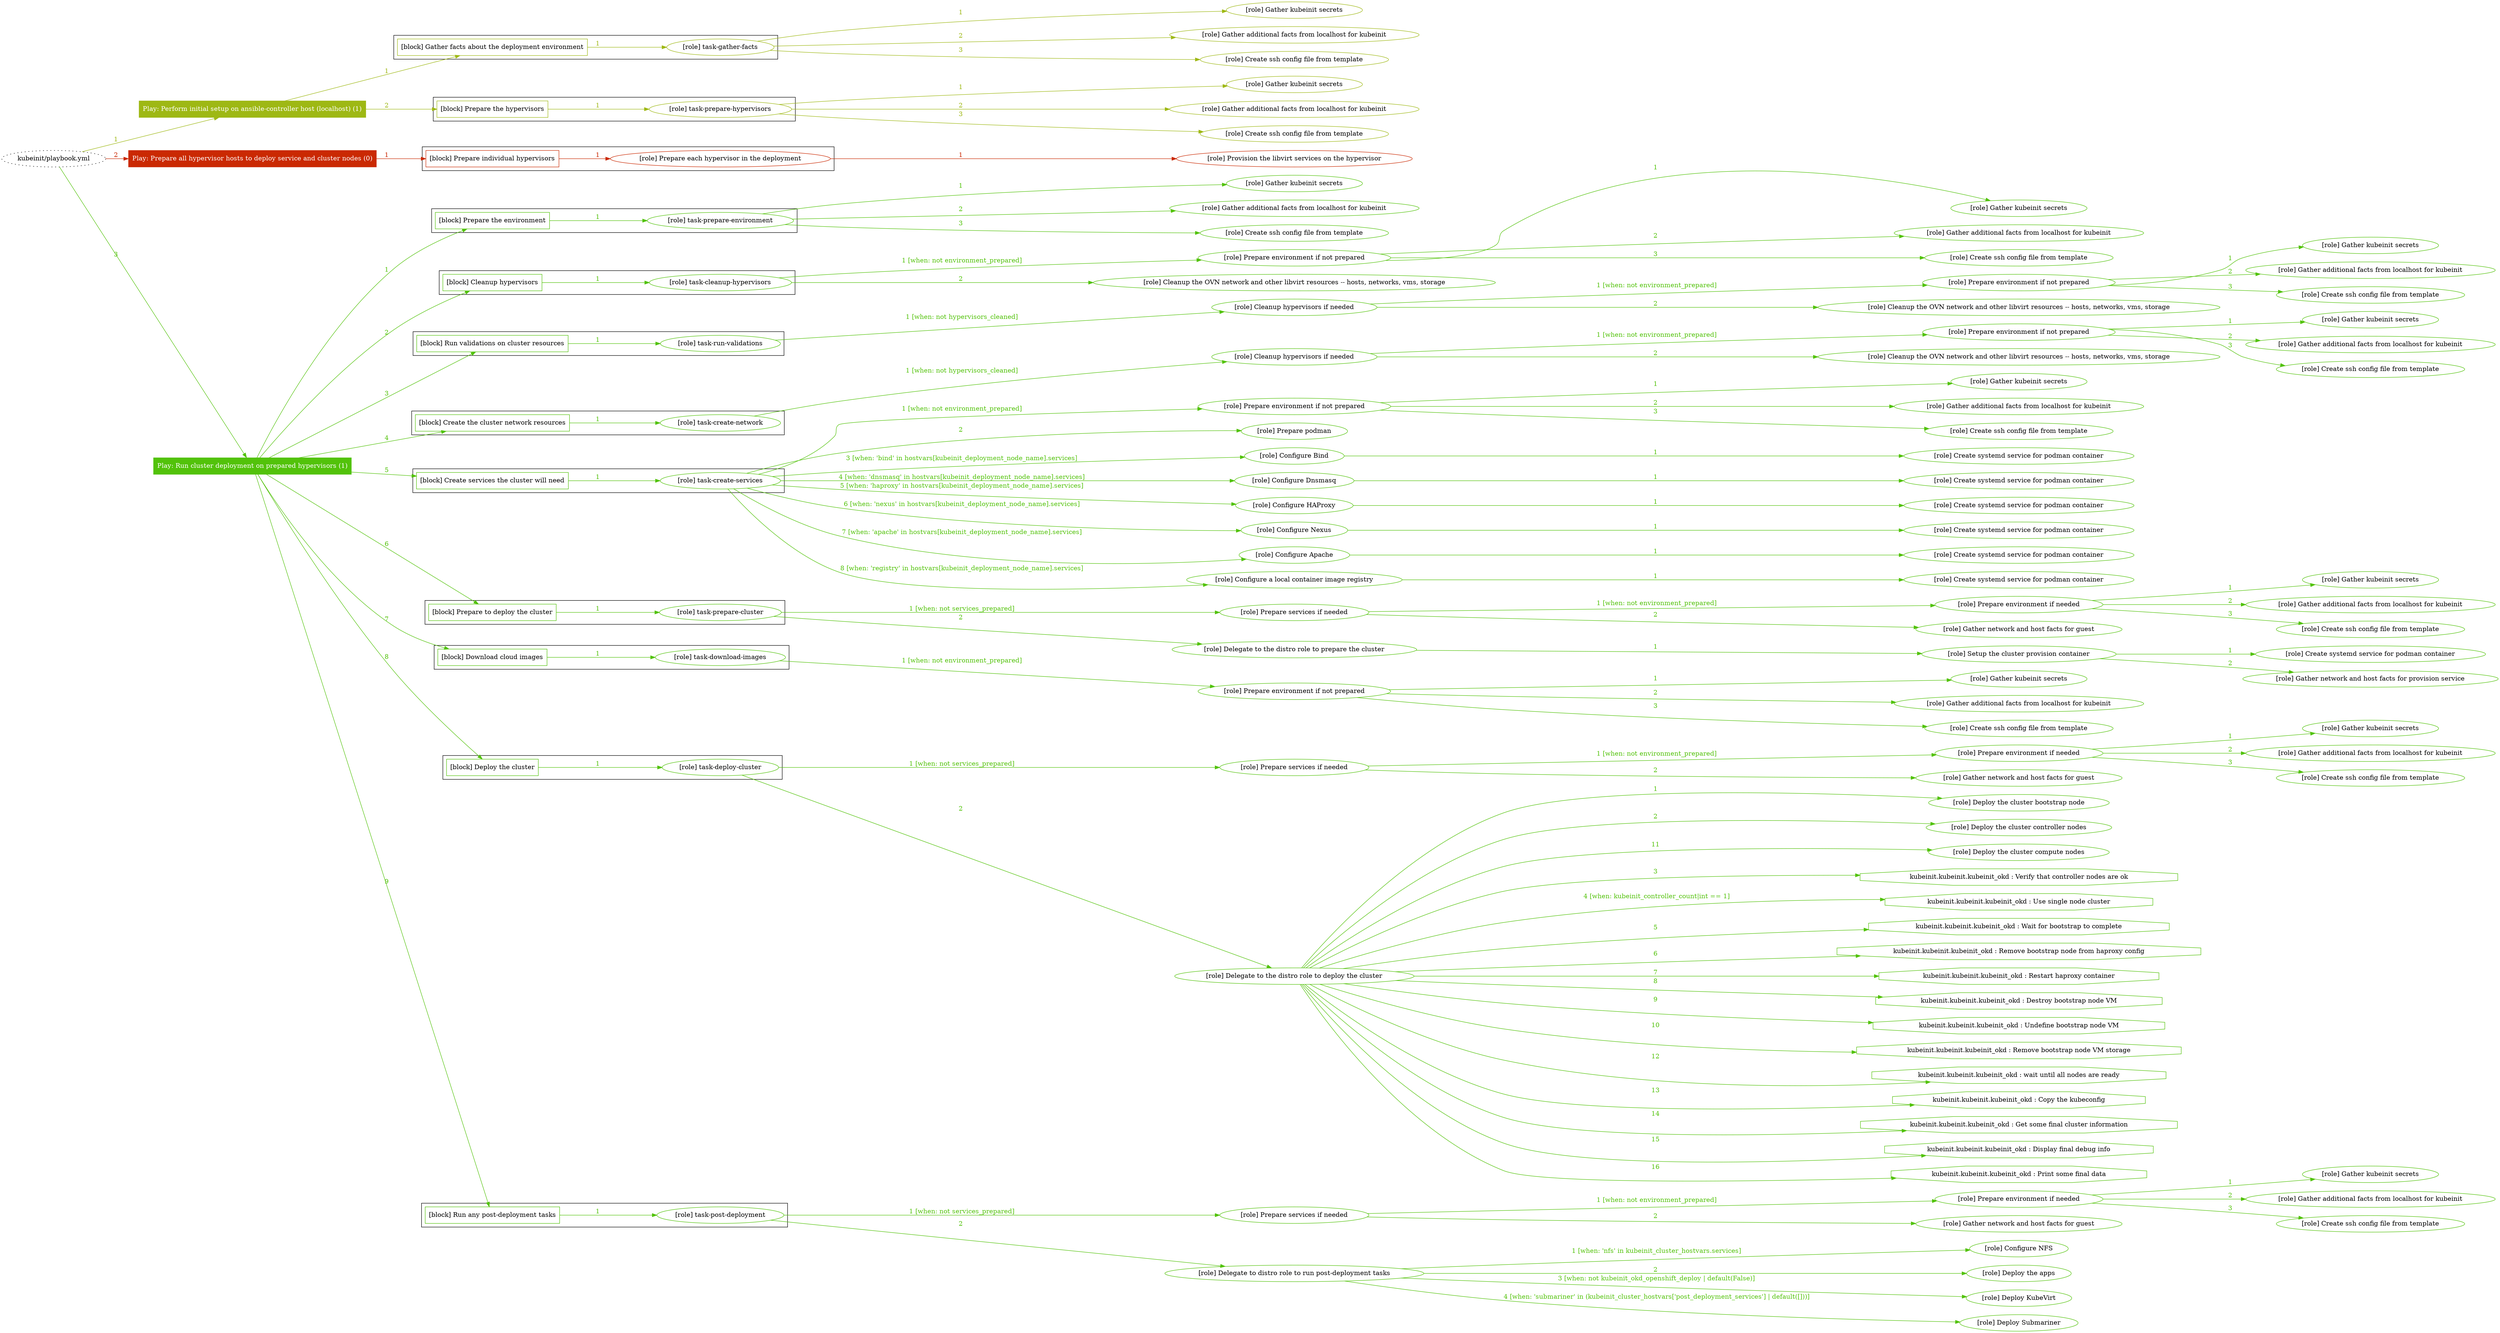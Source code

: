 digraph {
	graph [concentrate=true ordering=in rankdir=LR ratio=fill]
	edge [esep=5 sep=10]
	"kubeinit/playbook.yml" [URL="/home/runner/work/kubeinit/kubeinit/kubeinit/playbook.yml" id=playbook_8c03ed62 style=dotted]
	play_bd0a7474 [label="Play: Perform initial setup on ansible-controller host (localhost) (1)" URL="/home/runner/work/kubeinit/kubeinit/kubeinit/playbook.yml" color="#9eb814" fontcolor="#ffffff" id=play_bd0a7474 shape=box style=filled tooltip=localhost]
	"kubeinit/playbook.yml" -> play_bd0a7474 [label="1 " color="#9eb814" fontcolor="#9eb814" id=edge_f3f92b54 labeltooltip="1 " tooltip="1 "]
	subgraph "Gather kubeinit secrets" {
		role_720986f0 [label="[role] Gather kubeinit secrets" URL="/home/runner/.ansible/collections/ansible_collections/kubeinit/kubeinit/roles/kubeinit_prepare/tasks/gather_kubeinit_facts.yml" color="#9eb814" id=role_720986f0 tooltip="Gather kubeinit secrets"]
	}
	subgraph "Gather additional facts from localhost for kubeinit" {
		role_cb86d894 [label="[role] Gather additional facts from localhost for kubeinit" URL="/home/runner/.ansible/collections/ansible_collections/kubeinit/kubeinit/roles/kubeinit_prepare/tasks/gather_kubeinit_facts.yml" color="#9eb814" id=role_cb86d894 tooltip="Gather additional facts from localhost for kubeinit"]
	}
	subgraph "Create ssh config file from template" {
		role_601a7696 [label="[role] Create ssh config file from template" URL="/home/runner/.ansible/collections/ansible_collections/kubeinit/kubeinit/roles/kubeinit_prepare/tasks/gather_kubeinit_facts.yml" color="#9eb814" id=role_601a7696 tooltip="Create ssh config file from template"]
	}
	subgraph "task-gather-facts" {
		role_a8041b32 [label="[role] task-gather-facts" URL="/home/runner/work/kubeinit/kubeinit/kubeinit/playbook.yml" color="#9eb814" id=role_a8041b32 tooltip="task-gather-facts"]
		role_a8041b32 -> role_720986f0 [label="1 " color="#9eb814" fontcolor="#9eb814" id=edge_bf3bb85a labeltooltip="1 " tooltip="1 "]
		role_a8041b32 -> role_cb86d894 [label="2 " color="#9eb814" fontcolor="#9eb814" id=edge_0d48915c labeltooltip="2 " tooltip="2 "]
		role_a8041b32 -> role_601a7696 [label="3 " color="#9eb814" fontcolor="#9eb814" id=edge_ce52fa82 labeltooltip="3 " tooltip="3 "]
	}
	subgraph "Gather kubeinit secrets" {
		role_5f383a0c [label="[role] Gather kubeinit secrets" URL="/home/runner/.ansible/collections/ansible_collections/kubeinit/kubeinit/roles/kubeinit_prepare/tasks/gather_kubeinit_facts.yml" color="#9eb814" id=role_5f383a0c tooltip="Gather kubeinit secrets"]
	}
	subgraph "Gather additional facts from localhost for kubeinit" {
		role_fbcedb91 [label="[role] Gather additional facts from localhost for kubeinit" URL="/home/runner/.ansible/collections/ansible_collections/kubeinit/kubeinit/roles/kubeinit_prepare/tasks/gather_kubeinit_facts.yml" color="#9eb814" id=role_fbcedb91 tooltip="Gather additional facts from localhost for kubeinit"]
	}
	subgraph "Create ssh config file from template" {
		role_71d886a0 [label="[role] Create ssh config file from template" URL="/home/runner/.ansible/collections/ansible_collections/kubeinit/kubeinit/roles/kubeinit_prepare/tasks/gather_kubeinit_facts.yml" color="#9eb814" id=role_71d886a0 tooltip="Create ssh config file from template"]
	}
	subgraph "task-prepare-hypervisors" {
		role_ce4c7d77 [label="[role] task-prepare-hypervisors" URL="/home/runner/work/kubeinit/kubeinit/kubeinit/playbook.yml" color="#9eb814" id=role_ce4c7d77 tooltip="task-prepare-hypervisors"]
		role_ce4c7d77 -> role_5f383a0c [label="1 " color="#9eb814" fontcolor="#9eb814" id=edge_999738f1 labeltooltip="1 " tooltip="1 "]
		role_ce4c7d77 -> role_fbcedb91 [label="2 " color="#9eb814" fontcolor="#9eb814" id=edge_36c54c4f labeltooltip="2 " tooltip="2 "]
		role_ce4c7d77 -> role_71d886a0 [label="3 " color="#9eb814" fontcolor="#9eb814" id=edge_a682c287 labeltooltip="3 " tooltip="3 "]
	}
	subgraph "Play: Perform initial setup on ansible-controller host (localhost) (1)" {
		play_bd0a7474 -> block_6923de1b [label=1 color="#9eb814" fontcolor="#9eb814" id=edge_00f8b322 labeltooltip=1 tooltip=1]
		subgraph cluster_block_6923de1b {
			block_6923de1b [label="[block] Gather facts about the deployment environment" URL="/home/runner/work/kubeinit/kubeinit/kubeinit/playbook.yml" color="#9eb814" id=block_6923de1b labeltooltip="Gather facts about the deployment environment" shape=box tooltip="Gather facts about the deployment environment"]
			block_6923de1b -> role_a8041b32 [label="1 " color="#9eb814" fontcolor="#9eb814" id=edge_ce557476 labeltooltip="1 " tooltip="1 "]
		}
		play_bd0a7474 -> block_1cb5bbce [label=2 color="#9eb814" fontcolor="#9eb814" id=edge_cc05af46 labeltooltip=2 tooltip=2]
		subgraph cluster_block_1cb5bbce {
			block_1cb5bbce [label="[block] Prepare the hypervisors" URL="/home/runner/work/kubeinit/kubeinit/kubeinit/playbook.yml" color="#9eb814" id=block_1cb5bbce labeltooltip="Prepare the hypervisors" shape=box tooltip="Prepare the hypervisors"]
			block_1cb5bbce -> role_ce4c7d77 [label="1 " color="#9eb814" fontcolor="#9eb814" id=edge_63444048 labeltooltip="1 " tooltip="1 "]
		}
	}
	play_4cffbcf6 [label="Play: Prepare all hypervisor hosts to deploy service and cluster nodes (0)" URL="/home/runner/work/kubeinit/kubeinit/kubeinit/playbook.yml" color="#ca2902" fontcolor="#ffffff" id=play_4cffbcf6 shape=box style=filled tooltip="Play: Prepare all hypervisor hosts to deploy service and cluster nodes (0)"]
	"kubeinit/playbook.yml" -> play_4cffbcf6 [label="2 " color="#ca2902" fontcolor="#ca2902" id=edge_39420f9a labeltooltip="2 " tooltip="2 "]
	subgraph "Provision the libvirt services on the hypervisor" {
		role_f3dc861a [label="[role] Provision the libvirt services on the hypervisor" URL="/home/runner/.ansible/collections/ansible_collections/kubeinit/kubeinit/roles/kubeinit_prepare/tasks/prepare_hypervisor.yml" color="#ca2902" id=role_f3dc861a tooltip="Provision the libvirt services on the hypervisor"]
	}
	subgraph "Prepare each hypervisor in the deployment" {
		role_0bd75ec8 [label="[role] Prepare each hypervisor in the deployment" URL="/home/runner/work/kubeinit/kubeinit/kubeinit/playbook.yml" color="#ca2902" id=role_0bd75ec8 tooltip="Prepare each hypervisor in the deployment"]
		role_0bd75ec8 -> role_f3dc861a [label="1 " color="#ca2902" fontcolor="#ca2902" id=edge_ef36e457 labeltooltip="1 " tooltip="1 "]
	}
	subgraph "Play: Prepare all hypervisor hosts to deploy service and cluster nodes (0)" {
		play_4cffbcf6 -> block_49118715 [label=1 color="#ca2902" fontcolor="#ca2902" id=edge_f5475e41 labeltooltip=1 tooltip=1]
		subgraph cluster_block_49118715 {
			block_49118715 [label="[block] Prepare individual hypervisors" URL="/home/runner/work/kubeinit/kubeinit/kubeinit/playbook.yml" color="#ca2902" id=block_49118715 labeltooltip="Prepare individual hypervisors" shape=box tooltip="Prepare individual hypervisors"]
			block_49118715 -> role_0bd75ec8 [label="1 " color="#ca2902" fontcolor="#ca2902" id=edge_1da2bc51 labeltooltip="1 " tooltip="1 "]
		}
	}
	play_d61246bf [label="Play: Run cluster deployment on prepared hypervisors (1)" URL="/home/runner/work/kubeinit/kubeinit/kubeinit/playbook.yml" color="#52c20a" fontcolor="#ffffff" id=play_d61246bf shape=box style=filled tooltip=localhost]
	"kubeinit/playbook.yml" -> play_d61246bf [label="3 " color="#52c20a" fontcolor="#52c20a" id=edge_e1808ce8 labeltooltip="3 " tooltip="3 "]
	subgraph "Gather kubeinit secrets" {
		role_e286f21c [label="[role] Gather kubeinit secrets" URL="/home/runner/.ansible/collections/ansible_collections/kubeinit/kubeinit/roles/kubeinit_prepare/tasks/gather_kubeinit_facts.yml" color="#52c20a" id=role_e286f21c tooltip="Gather kubeinit secrets"]
	}
	subgraph "Gather additional facts from localhost for kubeinit" {
		role_12ec5c30 [label="[role] Gather additional facts from localhost for kubeinit" URL="/home/runner/.ansible/collections/ansible_collections/kubeinit/kubeinit/roles/kubeinit_prepare/tasks/gather_kubeinit_facts.yml" color="#52c20a" id=role_12ec5c30 tooltip="Gather additional facts from localhost for kubeinit"]
	}
	subgraph "Create ssh config file from template" {
		role_07c238ec [label="[role] Create ssh config file from template" URL="/home/runner/.ansible/collections/ansible_collections/kubeinit/kubeinit/roles/kubeinit_prepare/tasks/gather_kubeinit_facts.yml" color="#52c20a" id=role_07c238ec tooltip="Create ssh config file from template"]
	}
	subgraph "task-prepare-environment" {
		role_9f613299 [label="[role] task-prepare-environment" URL="/home/runner/work/kubeinit/kubeinit/kubeinit/playbook.yml" color="#52c20a" id=role_9f613299 tooltip="task-prepare-environment"]
		role_9f613299 -> role_e286f21c [label="1 " color="#52c20a" fontcolor="#52c20a" id=edge_396fac22 labeltooltip="1 " tooltip="1 "]
		role_9f613299 -> role_12ec5c30 [label="2 " color="#52c20a" fontcolor="#52c20a" id=edge_b04a62aa labeltooltip="2 " tooltip="2 "]
		role_9f613299 -> role_07c238ec [label="3 " color="#52c20a" fontcolor="#52c20a" id=edge_a83181c2 labeltooltip="3 " tooltip="3 "]
	}
	subgraph "Gather kubeinit secrets" {
		role_13e13eb1 [label="[role] Gather kubeinit secrets" URL="/home/runner/.ansible/collections/ansible_collections/kubeinit/kubeinit/roles/kubeinit_prepare/tasks/gather_kubeinit_facts.yml" color="#52c20a" id=role_13e13eb1 tooltip="Gather kubeinit secrets"]
	}
	subgraph "Gather additional facts from localhost for kubeinit" {
		role_4964e980 [label="[role] Gather additional facts from localhost for kubeinit" URL="/home/runner/.ansible/collections/ansible_collections/kubeinit/kubeinit/roles/kubeinit_prepare/tasks/gather_kubeinit_facts.yml" color="#52c20a" id=role_4964e980 tooltip="Gather additional facts from localhost for kubeinit"]
	}
	subgraph "Create ssh config file from template" {
		role_38f37766 [label="[role] Create ssh config file from template" URL="/home/runner/.ansible/collections/ansible_collections/kubeinit/kubeinit/roles/kubeinit_prepare/tasks/gather_kubeinit_facts.yml" color="#52c20a" id=role_38f37766 tooltip="Create ssh config file from template"]
	}
	subgraph "Prepare environment if not prepared" {
		role_a5fa7821 [label="[role] Prepare environment if not prepared" URL="/home/runner/.ansible/collections/ansible_collections/kubeinit/kubeinit/roles/kubeinit_prepare/tasks/cleanup_hypervisors.yml" color="#52c20a" id=role_a5fa7821 tooltip="Prepare environment if not prepared"]
		role_a5fa7821 -> role_13e13eb1 [label="1 " color="#52c20a" fontcolor="#52c20a" id=edge_3dbbc09f labeltooltip="1 " tooltip="1 "]
		role_a5fa7821 -> role_4964e980 [label="2 " color="#52c20a" fontcolor="#52c20a" id=edge_528faf18 labeltooltip="2 " tooltip="2 "]
		role_a5fa7821 -> role_38f37766 [label="3 " color="#52c20a" fontcolor="#52c20a" id=edge_d80b7575 labeltooltip="3 " tooltip="3 "]
	}
	subgraph "Cleanup the OVN network and other libvirt resources -- hosts, networks, vms, storage" {
		role_0aa26ac9 [label="[role] Cleanup the OVN network and other libvirt resources -- hosts, networks, vms, storage" URL="/home/runner/.ansible/collections/ansible_collections/kubeinit/kubeinit/roles/kubeinit_prepare/tasks/cleanup_hypervisors.yml" color="#52c20a" id=role_0aa26ac9 tooltip="Cleanup the OVN network and other libvirt resources -- hosts, networks, vms, storage"]
	}
	subgraph "task-cleanup-hypervisors" {
		role_68c405d8 [label="[role] task-cleanup-hypervisors" URL="/home/runner/work/kubeinit/kubeinit/kubeinit/playbook.yml" color="#52c20a" id=role_68c405d8 tooltip="task-cleanup-hypervisors"]
		role_68c405d8 -> role_a5fa7821 [label="1 [when: not environment_prepared]" color="#52c20a" fontcolor="#52c20a" id=edge_7879cdb1 labeltooltip="1 [when: not environment_prepared]" tooltip="1 [when: not environment_prepared]"]
		role_68c405d8 -> role_0aa26ac9 [label="2 " color="#52c20a" fontcolor="#52c20a" id=edge_41e766c4 labeltooltip="2 " tooltip="2 "]
	}
	subgraph "Gather kubeinit secrets" {
		role_2a95f37e [label="[role] Gather kubeinit secrets" URL="/home/runner/.ansible/collections/ansible_collections/kubeinit/kubeinit/roles/kubeinit_prepare/tasks/gather_kubeinit_facts.yml" color="#52c20a" id=role_2a95f37e tooltip="Gather kubeinit secrets"]
	}
	subgraph "Gather additional facts from localhost for kubeinit" {
		role_7437638c [label="[role] Gather additional facts from localhost for kubeinit" URL="/home/runner/.ansible/collections/ansible_collections/kubeinit/kubeinit/roles/kubeinit_prepare/tasks/gather_kubeinit_facts.yml" color="#52c20a" id=role_7437638c tooltip="Gather additional facts from localhost for kubeinit"]
	}
	subgraph "Create ssh config file from template" {
		role_30cab195 [label="[role] Create ssh config file from template" URL="/home/runner/.ansible/collections/ansible_collections/kubeinit/kubeinit/roles/kubeinit_prepare/tasks/gather_kubeinit_facts.yml" color="#52c20a" id=role_30cab195 tooltip="Create ssh config file from template"]
	}
	subgraph "Prepare environment if not prepared" {
		role_633f36ef [label="[role] Prepare environment if not prepared" URL="/home/runner/.ansible/collections/ansible_collections/kubeinit/kubeinit/roles/kubeinit_prepare/tasks/cleanup_hypervisors.yml" color="#52c20a" id=role_633f36ef tooltip="Prepare environment if not prepared"]
		role_633f36ef -> role_2a95f37e [label="1 " color="#52c20a" fontcolor="#52c20a" id=edge_c66220c9 labeltooltip="1 " tooltip="1 "]
		role_633f36ef -> role_7437638c [label="2 " color="#52c20a" fontcolor="#52c20a" id=edge_94f44924 labeltooltip="2 " tooltip="2 "]
		role_633f36ef -> role_30cab195 [label="3 " color="#52c20a" fontcolor="#52c20a" id=edge_d5ca02d4 labeltooltip="3 " tooltip="3 "]
	}
	subgraph "Cleanup the OVN network and other libvirt resources -- hosts, networks, vms, storage" {
		role_1a098312 [label="[role] Cleanup the OVN network and other libvirt resources -- hosts, networks, vms, storage" URL="/home/runner/.ansible/collections/ansible_collections/kubeinit/kubeinit/roles/kubeinit_prepare/tasks/cleanup_hypervisors.yml" color="#52c20a" id=role_1a098312 tooltip="Cleanup the OVN network and other libvirt resources -- hosts, networks, vms, storage"]
	}
	subgraph "Cleanup hypervisors if needed" {
		role_6aff0658 [label="[role] Cleanup hypervisors if needed" URL="/home/runner/.ansible/collections/ansible_collections/kubeinit/kubeinit/roles/kubeinit_validations/tasks/main.yml" color="#52c20a" id=role_6aff0658 tooltip="Cleanup hypervisors if needed"]
		role_6aff0658 -> role_633f36ef [label="1 [when: not environment_prepared]" color="#52c20a" fontcolor="#52c20a" id=edge_8281ce18 labeltooltip="1 [when: not environment_prepared]" tooltip="1 [when: not environment_prepared]"]
		role_6aff0658 -> role_1a098312 [label="2 " color="#52c20a" fontcolor="#52c20a" id=edge_1001084d labeltooltip="2 " tooltip="2 "]
	}
	subgraph "task-run-validations" {
		role_d742f1f0 [label="[role] task-run-validations" URL="/home/runner/work/kubeinit/kubeinit/kubeinit/playbook.yml" color="#52c20a" id=role_d742f1f0 tooltip="task-run-validations"]
		role_d742f1f0 -> role_6aff0658 [label="1 [when: not hypervisors_cleaned]" color="#52c20a" fontcolor="#52c20a" id=edge_84d2a796 labeltooltip="1 [when: not hypervisors_cleaned]" tooltip="1 [when: not hypervisors_cleaned]"]
	}
	subgraph "Gather kubeinit secrets" {
		role_aa1e38d4 [label="[role] Gather kubeinit secrets" URL="/home/runner/.ansible/collections/ansible_collections/kubeinit/kubeinit/roles/kubeinit_prepare/tasks/gather_kubeinit_facts.yml" color="#52c20a" id=role_aa1e38d4 tooltip="Gather kubeinit secrets"]
	}
	subgraph "Gather additional facts from localhost for kubeinit" {
		role_2154b0c2 [label="[role] Gather additional facts from localhost for kubeinit" URL="/home/runner/.ansible/collections/ansible_collections/kubeinit/kubeinit/roles/kubeinit_prepare/tasks/gather_kubeinit_facts.yml" color="#52c20a" id=role_2154b0c2 tooltip="Gather additional facts from localhost for kubeinit"]
	}
	subgraph "Create ssh config file from template" {
		role_af223b47 [label="[role] Create ssh config file from template" URL="/home/runner/.ansible/collections/ansible_collections/kubeinit/kubeinit/roles/kubeinit_prepare/tasks/gather_kubeinit_facts.yml" color="#52c20a" id=role_af223b47 tooltip="Create ssh config file from template"]
	}
	subgraph "Prepare environment if not prepared" {
		role_d6cc1302 [label="[role] Prepare environment if not prepared" URL="/home/runner/.ansible/collections/ansible_collections/kubeinit/kubeinit/roles/kubeinit_prepare/tasks/cleanup_hypervisors.yml" color="#52c20a" id=role_d6cc1302 tooltip="Prepare environment if not prepared"]
		role_d6cc1302 -> role_aa1e38d4 [label="1 " color="#52c20a" fontcolor="#52c20a" id=edge_cdf0e04e labeltooltip="1 " tooltip="1 "]
		role_d6cc1302 -> role_2154b0c2 [label="2 " color="#52c20a" fontcolor="#52c20a" id=edge_6759147b labeltooltip="2 " tooltip="2 "]
		role_d6cc1302 -> role_af223b47 [label="3 " color="#52c20a" fontcolor="#52c20a" id=edge_88876c86 labeltooltip="3 " tooltip="3 "]
	}
	subgraph "Cleanup the OVN network and other libvirt resources -- hosts, networks, vms, storage" {
		role_35406bc3 [label="[role] Cleanup the OVN network and other libvirt resources -- hosts, networks, vms, storage" URL="/home/runner/.ansible/collections/ansible_collections/kubeinit/kubeinit/roles/kubeinit_prepare/tasks/cleanup_hypervisors.yml" color="#52c20a" id=role_35406bc3 tooltip="Cleanup the OVN network and other libvirt resources -- hosts, networks, vms, storage"]
	}
	subgraph "Cleanup hypervisors if needed" {
		role_06f4fa66 [label="[role] Cleanup hypervisors if needed" URL="/home/runner/.ansible/collections/ansible_collections/kubeinit/kubeinit/roles/kubeinit_libvirt/tasks/create_network.yml" color="#52c20a" id=role_06f4fa66 tooltip="Cleanup hypervisors if needed"]
		role_06f4fa66 -> role_d6cc1302 [label="1 [when: not environment_prepared]" color="#52c20a" fontcolor="#52c20a" id=edge_9af1c144 labeltooltip="1 [when: not environment_prepared]" tooltip="1 [when: not environment_prepared]"]
		role_06f4fa66 -> role_35406bc3 [label="2 " color="#52c20a" fontcolor="#52c20a" id=edge_f7ad541f labeltooltip="2 " tooltip="2 "]
	}
	subgraph "task-create-network" {
		role_5931fd19 [label="[role] task-create-network" URL="/home/runner/work/kubeinit/kubeinit/kubeinit/playbook.yml" color="#52c20a" id=role_5931fd19 tooltip="task-create-network"]
		role_5931fd19 -> role_06f4fa66 [label="1 [when: not hypervisors_cleaned]" color="#52c20a" fontcolor="#52c20a" id=edge_75c20bc2 labeltooltip="1 [when: not hypervisors_cleaned]" tooltip="1 [when: not hypervisors_cleaned]"]
	}
	subgraph "Gather kubeinit secrets" {
		role_223e1899 [label="[role] Gather kubeinit secrets" URL="/home/runner/.ansible/collections/ansible_collections/kubeinit/kubeinit/roles/kubeinit_prepare/tasks/gather_kubeinit_facts.yml" color="#52c20a" id=role_223e1899 tooltip="Gather kubeinit secrets"]
	}
	subgraph "Gather additional facts from localhost for kubeinit" {
		role_49bee3b0 [label="[role] Gather additional facts from localhost for kubeinit" URL="/home/runner/.ansible/collections/ansible_collections/kubeinit/kubeinit/roles/kubeinit_prepare/tasks/gather_kubeinit_facts.yml" color="#52c20a" id=role_49bee3b0 tooltip="Gather additional facts from localhost for kubeinit"]
	}
	subgraph "Create ssh config file from template" {
		role_7d2d5571 [label="[role] Create ssh config file from template" URL="/home/runner/.ansible/collections/ansible_collections/kubeinit/kubeinit/roles/kubeinit_prepare/tasks/gather_kubeinit_facts.yml" color="#52c20a" id=role_7d2d5571 tooltip="Create ssh config file from template"]
	}
	subgraph "Prepare environment if not prepared" {
		role_0e36ae9f [label="[role] Prepare environment if not prepared" URL="/home/runner/.ansible/collections/ansible_collections/kubeinit/kubeinit/roles/kubeinit_services/tasks/main.yml" color="#52c20a" id=role_0e36ae9f tooltip="Prepare environment if not prepared"]
		role_0e36ae9f -> role_223e1899 [label="1 " color="#52c20a" fontcolor="#52c20a" id=edge_f2343dd5 labeltooltip="1 " tooltip="1 "]
		role_0e36ae9f -> role_49bee3b0 [label="2 " color="#52c20a" fontcolor="#52c20a" id=edge_06586411 labeltooltip="2 " tooltip="2 "]
		role_0e36ae9f -> role_7d2d5571 [label="3 " color="#52c20a" fontcolor="#52c20a" id=edge_0dc1d8fa labeltooltip="3 " tooltip="3 "]
	}
	subgraph "Prepare podman" {
		role_668ec28e [label="[role] Prepare podman" URL="/home/runner/.ansible/collections/ansible_collections/kubeinit/kubeinit/roles/kubeinit_services/tasks/00_create_service_pod.yml" color="#52c20a" id=role_668ec28e tooltip="Prepare podman"]
	}
	subgraph "Create systemd service for podman container" {
		role_12e99ee9 [label="[role] Create systemd service for podman container" URL="/home/runner/.ansible/collections/ansible_collections/kubeinit/kubeinit/roles/kubeinit_bind/tasks/main.yml" color="#52c20a" id=role_12e99ee9 tooltip="Create systemd service for podman container"]
	}
	subgraph "Configure Bind" {
		role_6440ceea [label="[role] Configure Bind" URL="/home/runner/.ansible/collections/ansible_collections/kubeinit/kubeinit/roles/kubeinit_services/tasks/start_services_containers.yml" color="#52c20a" id=role_6440ceea tooltip="Configure Bind"]
		role_6440ceea -> role_12e99ee9 [label="1 " color="#52c20a" fontcolor="#52c20a" id=edge_89cbf8fe labeltooltip="1 " tooltip="1 "]
	}
	subgraph "Create systemd service for podman container" {
		role_da1ef7a4 [label="[role] Create systemd service for podman container" URL="/home/runner/.ansible/collections/ansible_collections/kubeinit/kubeinit/roles/kubeinit_dnsmasq/tasks/main.yml" color="#52c20a" id=role_da1ef7a4 tooltip="Create systemd service for podman container"]
	}
	subgraph "Configure Dnsmasq" {
		role_d7a7e62e [label="[role] Configure Dnsmasq" URL="/home/runner/.ansible/collections/ansible_collections/kubeinit/kubeinit/roles/kubeinit_services/tasks/start_services_containers.yml" color="#52c20a" id=role_d7a7e62e tooltip="Configure Dnsmasq"]
		role_d7a7e62e -> role_da1ef7a4 [label="1 " color="#52c20a" fontcolor="#52c20a" id=edge_2d5322fb labeltooltip="1 " tooltip="1 "]
	}
	subgraph "Create systemd service for podman container" {
		role_9a812f5e [label="[role] Create systemd service for podman container" URL="/home/runner/.ansible/collections/ansible_collections/kubeinit/kubeinit/roles/kubeinit_haproxy/tasks/main.yml" color="#52c20a" id=role_9a812f5e tooltip="Create systemd service for podman container"]
	}
	subgraph "Configure HAProxy" {
		role_e62de1e7 [label="[role] Configure HAProxy" URL="/home/runner/.ansible/collections/ansible_collections/kubeinit/kubeinit/roles/kubeinit_services/tasks/start_services_containers.yml" color="#52c20a" id=role_e62de1e7 tooltip="Configure HAProxy"]
		role_e62de1e7 -> role_9a812f5e [label="1 " color="#52c20a" fontcolor="#52c20a" id=edge_b7371887 labeltooltip="1 " tooltip="1 "]
	}
	subgraph "Create systemd service for podman container" {
		role_e42bed55 [label="[role] Create systemd service for podman container" URL="/home/runner/.ansible/collections/ansible_collections/kubeinit/kubeinit/roles/kubeinit_nexus/tasks/main.yml" color="#52c20a" id=role_e42bed55 tooltip="Create systemd service for podman container"]
	}
	subgraph "Configure Nexus" {
		role_88380394 [label="[role] Configure Nexus" URL="/home/runner/.ansible/collections/ansible_collections/kubeinit/kubeinit/roles/kubeinit_services/tasks/start_services_containers.yml" color="#52c20a" id=role_88380394 tooltip="Configure Nexus"]
		role_88380394 -> role_e42bed55 [label="1 " color="#52c20a" fontcolor="#52c20a" id=edge_958bf0b8 labeltooltip="1 " tooltip="1 "]
	}
	subgraph "Create systemd service for podman container" {
		role_eb8b9815 [label="[role] Create systemd service for podman container" URL="/home/runner/.ansible/collections/ansible_collections/kubeinit/kubeinit/roles/kubeinit_apache/tasks/main.yml" color="#52c20a" id=role_eb8b9815 tooltip="Create systemd service for podman container"]
	}
	subgraph "Configure Apache" {
		role_4121736a [label="[role] Configure Apache" URL="/home/runner/.ansible/collections/ansible_collections/kubeinit/kubeinit/roles/kubeinit_services/tasks/start_services_containers.yml" color="#52c20a" id=role_4121736a tooltip="Configure Apache"]
		role_4121736a -> role_eb8b9815 [label="1 " color="#52c20a" fontcolor="#52c20a" id=edge_6fbb3985 labeltooltip="1 " tooltip="1 "]
	}
	subgraph "Create systemd service for podman container" {
		role_5e5275e5 [label="[role] Create systemd service for podman container" URL="/home/runner/.ansible/collections/ansible_collections/kubeinit/kubeinit/roles/kubeinit_registry/tasks/main.yml" color="#52c20a" id=role_5e5275e5 tooltip="Create systemd service for podman container"]
	}
	subgraph "Configure a local container image registry" {
		role_cc9ee1bb [label="[role] Configure a local container image registry" URL="/home/runner/.ansible/collections/ansible_collections/kubeinit/kubeinit/roles/kubeinit_services/tasks/start_services_containers.yml" color="#52c20a" id=role_cc9ee1bb tooltip="Configure a local container image registry"]
		role_cc9ee1bb -> role_5e5275e5 [label="1 " color="#52c20a" fontcolor="#52c20a" id=edge_ffe35a40 labeltooltip="1 " tooltip="1 "]
	}
	subgraph "task-create-services" {
		role_77f8bf9e [label="[role] task-create-services" URL="/home/runner/work/kubeinit/kubeinit/kubeinit/playbook.yml" color="#52c20a" id=role_77f8bf9e tooltip="task-create-services"]
		role_77f8bf9e -> role_0e36ae9f [label="1 [when: not environment_prepared]" color="#52c20a" fontcolor="#52c20a" id=edge_97f63900 labeltooltip="1 [when: not environment_prepared]" tooltip="1 [when: not environment_prepared]"]
		role_77f8bf9e -> role_668ec28e [label="2 " color="#52c20a" fontcolor="#52c20a" id=edge_00ec9573 labeltooltip="2 " tooltip="2 "]
		role_77f8bf9e -> role_6440ceea [label="3 [when: 'bind' in hostvars[kubeinit_deployment_node_name].services]" color="#52c20a" fontcolor="#52c20a" id=edge_fcee7196 labeltooltip="3 [when: 'bind' in hostvars[kubeinit_deployment_node_name].services]" tooltip="3 [when: 'bind' in hostvars[kubeinit_deployment_node_name].services]"]
		role_77f8bf9e -> role_d7a7e62e [label="4 [when: 'dnsmasq' in hostvars[kubeinit_deployment_node_name].services]" color="#52c20a" fontcolor="#52c20a" id=edge_a0f04132 labeltooltip="4 [when: 'dnsmasq' in hostvars[kubeinit_deployment_node_name].services]" tooltip="4 [when: 'dnsmasq' in hostvars[kubeinit_deployment_node_name].services]"]
		role_77f8bf9e -> role_e62de1e7 [label="5 [when: 'haproxy' in hostvars[kubeinit_deployment_node_name].services]" color="#52c20a" fontcolor="#52c20a" id=edge_d1a5783a labeltooltip="5 [when: 'haproxy' in hostvars[kubeinit_deployment_node_name].services]" tooltip="5 [when: 'haproxy' in hostvars[kubeinit_deployment_node_name].services]"]
		role_77f8bf9e -> role_88380394 [label="6 [when: 'nexus' in hostvars[kubeinit_deployment_node_name].services]" color="#52c20a" fontcolor="#52c20a" id=edge_c27dca50 labeltooltip="6 [when: 'nexus' in hostvars[kubeinit_deployment_node_name].services]" tooltip="6 [when: 'nexus' in hostvars[kubeinit_deployment_node_name].services]"]
		role_77f8bf9e -> role_4121736a [label="7 [when: 'apache' in hostvars[kubeinit_deployment_node_name].services]" color="#52c20a" fontcolor="#52c20a" id=edge_9c429079 labeltooltip="7 [when: 'apache' in hostvars[kubeinit_deployment_node_name].services]" tooltip="7 [when: 'apache' in hostvars[kubeinit_deployment_node_name].services]"]
		role_77f8bf9e -> role_cc9ee1bb [label="8 [when: 'registry' in hostvars[kubeinit_deployment_node_name].services]" color="#52c20a" fontcolor="#52c20a" id=edge_5337b5a3 labeltooltip="8 [when: 'registry' in hostvars[kubeinit_deployment_node_name].services]" tooltip="8 [when: 'registry' in hostvars[kubeinit_deployment_node_name].services]"]
	}
	subgraph "Gather kubeinit secrets" {
		role_e8b60152 [label="[role] Gather kubeinit secrets" URL="/home/runner/.ansible/collections/ansible_collections/kubeinit/kubeinit/roles/kubeinit_prepare/tasks/gather_kubeinit_facts.yml" color="#52c20a" id=role_e8b60152 tooltip="Gather kubeinit secrets"]
	}
	subgraph "Gather additional facts from localhost for kubeinit" {
		role_ef12261d [label="[role] Gather additional facts from localhost for kubeinit" URL="/home/runner/.ansible/collections/ansible_collections/kubeinit/kubeinit/roles/kubeinit_prepare/tasks/gather_kubeinit_facts.yml" color="#52c20a" id=role_ef12261d tooltip="Gather additional facts from localhost for kubeinit"]
	}
	subgraph "Create ssh config file from template" {
		role_a15dc362 [label="[role] Create ssh config file from template" URL="/home/runner/.ansible/collections/ansible_collections/kubeinit/kubeinit/roles/kubeinit_prepare/tasks/gather_kubeinit_facts.yml" color="#52c20a" id=role_a15dc362 tooltip="Create ssh config file from template"]
	}
	subgraph "Prepare environment if needed" {
		role_d83cba32 [label="[role] Prepare environment if needed" URL="/home/runner/.ansible/collections/ansible_collections/kubeinit/kubeinit/roles/kubeinit_services/tasks/prepare_services.yml" color="#52c20a" id=role_d83cba32 tooltip="Prepare environment if needed"]
		role_d83cba32 -> role_e8b60152 [label="1 " color="#52c20a" fontcolor="#52c20a" id=edge_22fbc3b6 labeltooltip="1 " tooltip="1 "]
		role_d83cba32 -> role_ef12261d [label="2 " color="#52c20a" fontcolor="#52c20a" id=edge_4facd04f labeltooltip="2 " tooltip="2 "]
		role_d83cba32 -> role_a15dc362 [label="3 " color="#52c20a" fontcolor="#52c20a" id=edge_3c706330 labeltooltip="3 " tooltip="3 "]
	}
	subgraph "Gather network and host facts for guest" {
		role_e6bc03a7 [label="[role] Gather network and host facts for guest" URL="/home/runner/.ansible/collections/ansible_collections/kubeinit/kubeinit/roles/kubeinit_services/tasks/prepare_services.yml" color="#52c20a" id=role_e6bc03a7 tooltip="Gather network and host facts for guest"]
	}
	subgraph "Prepare services if needed" {
		role_3ec8ffe6 [label="[role] Prepare services if needed" URL="/home/runner/.ansible/collections/ansible_collections/kubeinit/kubeinit/roles/kubeinit_prepare/tasks/prepare_cluster.yml" color="#52c20a" id=role_3ec8ffe6 tooltip="Prepare services if needed"]
		role_3ec8ffe6 -> role_d83cba32 [label="1 [when: not environment_prepared]" color="#52c20a" fontcolor="#52c20a" id=edge_b94af9fc labeltooltip="1 [when: not environment_prepared]" tooltip="1 [when: not environment_prepared]"]
		role_3ec8ffe6 -> role_e6bc03a7 [label="2 " color="#52c20a" fontcolor="#52c20a" id=edge_7aadc35d labeltooltip="2 " tooltip="2 "]
	}
	subgraph "Create systemd service for podman container" {
		role_4db310e5 [label="[role] Create systemd service for podman container" URL="/home/runner/.ansible/collections/ansible_collections/kubeinit/kubeinit/roles/kubeinit_services/tasks/create_provision_container.yml" color="#52c20a" id=role_4db310e5 tooltip="Create systemd service for podman container"]
	}
	subgraph "Gather network and host facts for provision service" {
		role_9402c9af [label="[role] Gather network and host facts for provision service" URL="/home/runner/.ansible/collections/ansible_collections/kubeinit/kubeinit/roles/kubeinit_services/tasks/create_provision_container.yml" color="#52c20a" id=role_9402c9af tooltip="Gather network and host facts for provision service"]
	}
	subgraph "Setup the cluster provision container" {
		role_0e925616 [label="[role] Setup the cluster provision container" URL="/home/runner/.ansible/collections/ansible_collections/kubeinit/kubeinit/roles/kubeinit_okd/tasks/prepare_cluster.yml" color="#52c20a" id=role_0e925616 tooltip="Setup the cluster provision container"]
		role_0e925616 -> role_4db310e5 [label="1 " color="#52c20a" fontcolor="#52c20a" id=edge_ca7f9743 labeltooltip="1 " tooltip="1 "]
		role_0e925616 -> role_9402c9af [label="2 " color="#52c20a" fontcolor="#52c20a" id=edge_5173f425 labeltooltip="2 " tooltip="2 "]
	}
	subgraph "Delegate to the distro role to prepare the cluster" {
		role_cf8ed73e [label="[role] Delegate to the distro role to prepare the cluster" URL="/home/runner/.ansible/collections/ansible_collections/kubeinit/kubeinit/roles/kubeinit_prepare/tasks/prepare_cluster.yml" color="#52c20a" id=role_cf8ed73e tooltip="Delegate to the distro role to prepare the cluster"]
		role_cf8ed73e -> role_0e925616 [label="1 " color="#52c20a" fontcolor="#52c20a" id=edge_987ec81f labeltooltip="1 " tooltip="1 "]
	}
	subgraph "task-prepare-cluster" {
		role_3298e8f5 [label="[role] task-prepare-cluster" URL="/home/runner/work/kubeinit/kubeinit/kubeinit/playbook.yml" color="#52c20a" id=role_3298e8f5 tooltip="task-prepare-cluster"]
		role_3298e8f5 -> role_3ec8ffe6 [label="1 [when: not services_prepared]" color="#52c20a" fontcolor="#52c20a" id=edge_c09ee9dd labeltooltip="1 [when: not services_prepared]" tooltip="1 [when: not services_prepared]"]
		role_3298e8f5 -> role_cf8ed73e [label="2 " color="#52c20a" fontcolor="#52c20a" id=edge_b403e501 labeltooltip="2 " tooltip="2 "]
	}
	subgraph "Gather kubeinit secrets" {
		role_cafb49e0 [label="[role] Gather kubeinit secrets" URL="/home/runner/.ansible/collections/ansible_collections/kubeinit/kubeinit/roles/kubeinit_prepare/tasks/gather_kubeinit_facts.yml" color="#52c20a" id=role_cafb49e0 tooltip="Gather kubeinit secrets"]
	}
	subgraph "Gather additional facts from localhost for kubeinit" {
		role_0a4a4a3b [label="[role] Gather additional facts from localhost for kubeinit" URL="/home/runner/.ansible/collections/ansible_collections/kubeinit/kubeinit/roles/kubeinit_prepare/tasks/gather_kubeinit_facts.yml" color="#52c20a" id=role_0a4a4a3b tooltip="Gather additional facts from localhost for kubeinit"]
	}
	subgraph "Create ssh config file from template" {
		role_548d62ba [label="[role] Create ssh config file from template" URL="/home/runner/.ansible/collections/ansible_collections/kubeinit/kubeinit/roles/kubeinit_prepare/tasks/gather_kubeinit_facts.yml" color="#52c20a" id=role_548d62ba tooltip="Create ssh config file from template"]
	}
	subgraph "Prepare environment if not prepared" {
		role_bb2f91ca [label="[role] Prepare environment if not prepared" URL="/home/runner/.ansible/collections/ansible_collections/kubeinit/kubeinit/roles/kubeinit_libvirt/tasks/download_cloud_images.yml" color="#52c20a" id=role_bb2f91ca tooltip="Prepare environment if not prepared"]
		role_bb2f91ca -> role_cafb49e0 [label="1 " color="#52c20a" fontcolor="#52c20a" id=edge_d3ac64a0 labeltooltip="1 " tooltip="1 "]
		role_bb2f91ca -> role_0a4a4a3b [label="2 " color="#52c20a" fontcolor="#52c20a" id=edge_0e8bed77 labeltooltip="2 " tooltip="2 "]
		role_bb2f91ca -> role_548d62ba [label="3 " color="#52c20a" fontcolor="#52c20a" id=edge_0883ee58 labeltooltip="3 " tooltip="3 "]
	}
	subgraph "task-download-images" {
		role_3a6f3199 [label="[role] task-download-images" URL="/home/runner/work/kubeinit/kubeinit/kubeinit/playbook.yml" color="#52c20a" id=role_3a6f3199 tooltip="task-download-images"]
		role_3a6f3199 -> role_bb2f91ca [label="1 [when: not environment_prepared]" color="#52c20a" fontcolor="#52c20a" id=edge_8bfbcd5a labeltooltip="1 [when: not environment_prepared]" tooltip="1 [when: not environment_prepared]"]
	}
	subgraph "Gather kubeinit secrets" {
		role_5978e54a [label="[role] Gather kubeinit secrets" URL="/home/runner/.ansible/collections/ansible_collections/kubeinit/kubeinit/roles/kubeinit_prepare/tasks/gather_kubeinit_facts.yml" color="#52c20a" id=role_5978e54a tooltip="Gather kubeinit secrets"]
	}
	subgraph "Gather additional facts from localhost for kubeinit" {
		role_ba67f007 [label="[role] Gather additional facts from localhost for kubeinit" URL="/home/runner/.ansible/collections/ansible_collections/kubeinit/kubeinit/roles/kubeinit_prepare/tasks/gather_kubeinit_facts.yml" color="#52c20a" id=role_ba67f007 tooltip="Gather additional facts from localhost for kubeinit"]
	}
	subgraph "Create ssh config file from template" {
		role_078559a0 [label="[role] Create ssh config file from template" URL="/home/runner/.ansible/collections/ansible_collections/kubeinit/kubeinit/roles/kubeinit_prepare/tasks/gather_kubeinit_facts.yml" color="#52c20a" id=role_078559a0 tooltip="Create ssh config file from template"]
	}
	subgraph "Prepare environment if needed" {
		role_887068f7 [label="[role] Prepare environment if needed" URL="/home/runner/.ansible/collections/ansible_collections/kubeinit/kubeinit/roles/kubeinit_services/tasks/prepare_services.yml" color="#52c20a" id=role_887068f7 tooltip="Prepare environment if needed"]
		role_887068f7 -> role_5978e54a [label="1 " color="#52c20a" fontcolor="#52c20a" id=edge_ce58a4e0 labeltooltip="1 " tooltip="1 "]
		role_887068f7 -> role_ba67f007 [label="2 " color="#52c20a" fontcolor="#52c20a" id=edge_2acf9f41 labeltooltip="2 " tooltip="2 "]
		role_887068f7 -> role_078559a0 [label="3 " color="#52c20a" fontcolor="#52c20a" id=edge_447cd2fc labeltooltip="3 " tooltip="3 "]
	}
	subgraph "Gather network and host facts for guest" {
		role_71540685 [label="[role] Gather network and host facts for guest" URL="/home/runner/.ansible/collections/ansible_collections/kubeinit/kubeinit/roles/kubeinit_services/tasks/prepare_services.yml" color="#52c20a" id=role_71540685 tooltip="Gather network and host facts for guest"]
	}
	subgraph "Prepare services if needed" {
		role_c74c6dd2 [label="[role] Prepare services if needed" URL="/home/runner/.ansible/collections/ansible_collections/kubeinit/kubeinit/roles/kubeinit_prepare/tasks/deploy_cluster.yml" color="#52c20a" id=role_c74c6dd2 tooltip="Prepare services if needed"]
		role_c74c6dd2 -> role_887068f7 [label="1 [when: not environment_prepared]" color="#52c20a" fontcolor="#52c20a" id=edge_9db14261 labeltooltip="1 [when: not environment_prepared]" tooltip="1 [when: not environment_prepared]"]
		role_c74c6dd2 -> role_71540685 [label="2 " color="#52c20a" fontcolor="#52c20a" id=edge_b5c061a4 labeltooltip="2 " tooltip="2 "]
	}
	subgraph "Deploy the cluster bootstrap node" {
		role_bff7ec43 [label="[role] Deploy the cluster bootstrap node" URL="/home/runner/.ansible/collections/ansible_collections/kubeinit/kubeinit/roles/kubeinit_okd/tasks/main.yml" color="#52c20a" id=role_bff7ec43 tooltip="Deploy the cluster bootstrap node"]
	}
	subgraph "Deploy the cluster controller nodes" {
		role_4a301f67 [label="[role] Deploy the cluster controller nodes" URL="/home/runner/.ansible/collections/ansible_collections/kubeinit/kubeinit/roles/kubeinit_okd/tasks/main.yml" color="#52c20a" id=role_4a301f67 tooltip="Deploy the cluster controller nodes"]
	}
	subgraph "Deploy the cluster compute nodes" {
		role_8fcdf6b8 [label="[role] Deploy the cluster compute nodes" URL="/home/runner/.ansible/collections/ansible_collections/kubeinit/kubeinit/roles/kubeinit_okd/tasks/main.yml" color="#52c20a" id=role_8fcdf6b8 tooltip="Deploy the cluster compute nodes"]
	}
	subgraph "Delegate to the distro role to deploy the cluster" {
		role_269600e7 [label="[role] Delegate to the distro role to deploy the cluster" URL="/home/runner/.ansible/collections/ansible_collections/kubeinit/kubeinit/roles/kubeinit_prepare/tasks/deploy_cluster.yml" color="#52c20a" id=role_269600e7 tooltip="Delegate to the distro role to deploy the cluster"]
		role_269600e7 -> role_bff7ec43 [label="1 " color="#52c20a" fontcolor="#52c20a" id=edge_5089cd52 labeltooltip="1 " tooltip="1 "]
		role_269600e7 -> role_4a301f67 [label="2 " color="#52c20a" fontcolor="#52c20a" id=edge_d47b8fd0 labeltooltip="2 " tooltip="2 "]
		task_e0cfe525 [label="kubeinit.kubeinit.kubeinit_okd : Verify that controller nodes are ok" URL="/home/runner/.ansible/collections/ansible_collections/kubeinit/kubeinit/roles/kubeinit_okd/tasks/main.yml" color="#52c20a" id=task_e0cfe525 shape=octagon tooltip="kubeinit.kubeinit.kubeinit_okd : Verify that controller nodes are ok"]
		role_269600e7 -> task_e0cfe525 [label="3 " color="#52c20a" fontcolor="#52c20a" id=edge_59ed2f9d labeltooltip="3 " tooltip="3 "]
		task_4e70bc11 [label="kubeinit.kubeinit.kubeinit_okd : Use single node cluster" URL="/home/runner/.ansible/collections/ansible_collections/kubeinit/kubeinit/roles/kubeinit_okd/tasks/main.yml" color="#52c20a" id=task_4e70bc11 shape=octagon tooltip="kubeinit.kubeinit.kubeinit_okd : Use single node cluster"]
		role_269600e7 -> task_4e70bc11 [label="4 [when: kubeinit_controller_count|int == 1]" color="#52c20a" fontcolor="#52c20a" id=edge_b506246e labeltooltip="4 [when: kubeinit_controller_count|int == 1]" tooltip="4 [when: kubeinit_controller_count|int == 1]"]
		task_54a38904 [label="kubeinit.kubeinit.kubeinit_okd : Wait for bootstrap to complete" URL="/home/runner/.ansible/collections/ansible_collections/kubeinit/kubeinit/roles/kubeinit_okd/tasks/main.yml" color="#52c20a" id=task_54a38904 shape=octagon tooltip="kubeinit.kubeinit.kubeinit_okd : Wait for bootstrap to complete"]
		role_269600e7 -> task_54a38904 [label="5 " color="#52c20a" fontcolor="#52c20a" id=edge_fc4fa3c3 labeltooltip="5 " tooltip="5 "]
		task_0350d5e3 [label="kubeinit.kubeinit.kubeinit_okd : Remove bootstrap node from haproxy config" URL="/home/runner/.ansible/collections/ansible_collections/kubeinit/kubeinit/roles/kubeinit_okd/tasks/main.yml" color="#52c20a" id=task_0350d5e3 shape=octagon tooltip="kubeinit.kubeinit.kubeinit_okd : Remove bootstrap node from haproxy config"]
		role_269600e7 -> task_0350d5e3 [label="6 " color="#52c20a" fontcolor="#52c20a" id=edge_9615fbca labeltooltip="6 " tooltip="6 "]
		task_4ee09237 [label="kubeinit.kubeinit.kubeinit_okd : Restart haproxy container" URL="/home/runner/.ansible/collections/ansible_collections/kubeinit/kubeinit/roles/kubeinit_okd/tasks/main.yml" color="#52c20a" id=task_4ee09237 shape=octagon tooltip="kubeinit.kubeinit.kubeinit_okd : Restart haproxy container"]
		role_269600e7 -> task_4ee09237 [label="7 " color="#52c20a" fontcolor="#52c20a" id=edge_c987e5ba labeltooltip="7 " tooltip="7 "]
		task_3c357a73 [label="kubeinit.kubeinit.kubeinit_okd : Destroy bootstrap node VM" URL="/home/runner/.ansible/collections/ansible_collections/kubeinit/kubeinit/roles/kubeinit_okd/tasks/main.yml" color="#52c20a" id=task_3c357a73 shape=octagon tooltip="kubeinit.kubeinit.kubeinit_okd : Destroy bootstrap node VM"]
		role_269600e7 -> task_3c357a73 [label="8 " color="#52c20a" fontcolor="#52c20a" id=edge_73202be0 labeltooltip="8 " tooltip="8 "]
		task_35f29c35 [label="kubeinit.kubeinit.kubeinit_okd : Undefine bootstrap node VM" URL="/home/runner/.ansible/collections/ansible_collections/kubeinit/kubeinit/roles/kubeinit_okd/tasks/main.yml" color="#52c20a" id=task_35f29c35 shape=octagon tooltip="kubeinit.kubeinit.kubeinit_okd : Undefine bootstrap node VM"]
		role_269600e7 -> task_35f29c35 [label="9 " color="#52c20a" fontcolor="#52c20a" id=edge_e5b1b85c labeltooltip="9 " tooltip="9 "]
		task_3e1dd42f [label="kubeinit.kubeinit.kubeinit_okd : Remove bootstrap node VM storage" URL="/home/runner/.ansible/collections/ansible_collections/kubeinit/kubeinit/roles/kubeinit_okd/tasks/main.yml" color="#52c20a" id=task_3e1dd42f shape=octagon tooltip="kubeinit.kubeinit.kubeinit_okd : Remove bootstrap node VM storage"]
		role_269600e7 -> task_3e1dd42f [label="10 " color="#52c20a" fontcolor="#52c20a" id=edge_3f35d92d labeltooltip="10 " tooltip="10 "]
		role_269600e7 -> role_8fcdf6b8 [label="11 " color="#52c20a" fontcolor="#52c20a" id=edge_0f012152 labeltooltip="11 " tooltip="11 "]
		task_974a5b9c [label="kubeinit.kubeinit.kubeinit_okd : wait until all nodes are ready" URL="/home/runner/.ansible/collections/ansible_collections/kubeinit/kubeinit/roles/kubeinit_okd/tasks/main.yml" color="#52c20a" id=task_974a5b9c shape=octagon tooltip="kubeinit.kubeinit.kubeinit_okd : wait until all nodes are ready"]
		role_269600e7 -> task_974a5b9c [label="12 " color="#52c20a" fontcolor="#52c20a" id=edge_29ff4b50 labeltooltip="12 " tooltip="12 "]
		task_c8ef0173 [label="kubeinit.kubeinit.kubeinit_okd : Copy the kubeconfig" URL="/home/runner/.ansible/collections/ansible_collections/kubeinit/kubeinit/roles/kubeinit_okd/tasks/main.yml" color="#52c20a" id=task_c8ef0173 shape=octagon tooltip="kubeinit.kubeinit.kubeinit_okd : Copy the kubeconfig"]
		role_269600e7 -> task_c8ef0173 [label="13 " color="#52c20a" fontcolor="#52c20a" id=edge_308da464 labeltooltip="13 " tooltip="13 "]
		task_7ef095bc [label="kubeinit.kubeinit.kubeinit_okd : Get some final cluster information" URL="/home/runner/.ansible/collections/ansible_collections/kubeinit/kubeinit/roles/kubeinit_okd/tasks/main.yml" color="#52c20a" id=task_7ef095bc shape=octagon tooltip="kubeinit.kubeinit.kubeinit_okd : Get some final cluster information"]
		role_269600e7 -> task_7ef095bc [label="14 " color="#52c20a" fontcolor="#52c20a" id=edge_46dcf814 labeltooltip="14 " tooltip="14 "]
		task_b4364413 [label="kubeinit.kubeinit.kubeinit_okd : Display final debug info" URL="/home/runner/.ansible/collections/ansible_collections/kubeinit/kubeinit/roles/kubeinit_okd/tasks/main.yml" color="#52c20a" id=task_b4364413 shape=octagon tooltip="kubeinit.kubeinit.kubeinit_okd : Display final debug info"]
		role_269600e7 -> task_b4364413 [label="15 " color="#52c20a" fontcolor="#52c20a" id=edge_0ebce720 labeltooltip="15 " tooltip="15 "]
		task_b0267d68 [label="kubeinit.kubeinit.kubeinit_okd : Print some final data" URL="/home/runner/.ansible/collections/ansible_collections/kubeinit/kubeinit/roles/kubeinit_okd/tasks/main.yml" color="#52c20a" id=task_b0267d68 shape=octagon tooltip="kubeinit.kubeinit.kubeinit_okd : Print some final data"]
		role_269600e7 -> task_b0267d68 [label="16 " color="#52c20a" fontcolor="#52c20a" id=edge_0ac00fae labeltooltip="16 " tooltip="16 "]
	}
	subgraph "task-deploy-cluster" {
		role_835ac754 [label="[role] task-deploy-cluster" URL="/home/runner/work/kubeinit/kubeinit/kubeinit/playbook.yml" color="#52c20a" id=role_835ac754 tooltip="task-deploy-cluster"]
		role_835ac754 -> role_c74c6dd2 [label="1 [when: not services_prepared]" color="#52c20a" fontcolor="#52c20a" id=edge_dc0f1861 labeltooltip="1 [when: not services_prepared]" tooltip="1 [when: not services_prepared]"]
		role_835ac754 -> role_269600e7 [label="2 " color="#52c20a" fontcolor="#52c20a" id=edge_e4065d7c labeltooltip="2 " tooltip="2 "]
	}
	subgraph "Gather kubeinit secrets" {
		role_280f3276 [label="[role] Gather kubeinit secrets" URL="/home/runner/.ansible/collections/ansible_collections/kubeinit/kubeinit/roles/kubeinit_prepare/tasks/gather_kubeinit_facts.yml" color="#52c20a" id=role_280f3276 tooltip="Gather kubeinit secrets"]
	}
	subgraph "Gather additional facts from localhost for kubeinit" {
		role_2a4dff49 [label="[role] Gather additional facts from localhost for kubeinit" URL="/home/runner/.ansible/collections/ansible_collections/kubeinit/kubeinit/roles/kubeinit_prepare/tasks/gather_kubeinit_facts.yml" color="#52c20a" id=role_2a4dff49 tooltip="Gather additional facts from localhost for kubeinit"]
	}
	subgraph "Create ssh config file from template" {
		role_4c82724d [label="[role] Create ssh config file from template" URL="/home/runner/.ansible/collections/ansible_collections/kubeinit/kubeinit/roles/kubeinit_prepare/tasks/gather_kubeinit_facts.yml" color="#52c20a" id=role_4c82724d tooltip="Create ssh config file from template"]
	}
	subgraph "Prepare environment if needed" {
		role_9161db50 [label="[role] Prepare environment if needed" URL="/home/runner/.ansible/collections/ansible_collections/kubeinit/kubeinit/roles/kubeinit_services/tasks/prepare_services.yml" color="#52c20a" id=role_9161db50 tooltip="Prepare environment if needed"]
		role_9161db50 -> role_280f3276 [label="1 " color="#52c20a" fontcolor="#52c20a" id=edge_817280fa labeltooltip="1 " tooltip="1 "]
		role_9161db50 -> role_2a4dff49 [label="2 " color="#52c20a" fontcolor="#52c20a" id=edge_574d353a labeltooltip="2 " tooltip="2 "]
		role_9161db50 -> role_4c82724d [label="3 " color="#52c20a" fontcolor="#52c20a" id=edge_bbbe1dc2 labeltooltip="3 " tooltip="3 "]
	}
	subgraph "Gather network and host facts for guest" {
		role_9a70e7cf [label="[role] Gather network and host facts for guest" URL="/home/runner/.ansible/collections/ansible_collections/kubeinit/kubeinit/roles/kubeinit_services/tasks/prepare_services.yml" color="#52c20a" id=role_9a70e7cf tooltip="Gather network and host facts for guest"]
	}
	subgraph "Prepare services if needed" {
		role_7c25e057 [label="[role] Prepare services if needed" URL="/home/runner/.ansible/collections/ansible_collections/kubeinit/kubeinit/roles/kubeinit_prepare/tasks/post_deployment.yml" color="#52c20a" id=role_7c25e057 tooltip="Prepare services if needed"]
		role_7c25e057 -> role_9161db50 [label="1 [when: not environment_prepared]" color="#52c20a" fontcolor="#52c20a" id=edge_9a4e63e0 labeltooltip="1 [when: not environment_prepared]" tooltip="1 [when: not environment_prepared]"]
		role_7c25e057 -> role_9a70e7cf [label="2 " color="#52c20a" fontcolor="#52c20a" id=edge_f53cc6be labeltooltip="2 " tooltip="2 "]
	}
	subgraph "Configure NFS" {
		role_93e9bf59 [label="[role] Configure NFS" URL="/home/runner/.ansible/collections/ansible_collections/kubeinit/kubeinit/roles/kubeinit_okd/tasks/post_deployment_tasks.yml" color="#52c20a" id=role_93e9bf59 tooltip="Configure NFS"]
	}
	subgraph "Deploy the apps" {
		role_a56384a3 [label="[role] Deploy the apps" URL="/home/runner/.ansible/collections/ansible_collections/kubeinit/kubeinit/roles/kubeinit_okd/tasks/post_deployment_tasks.yml" color="#52c20a" id=role_a56384a3 tooltip="Deploy the apps"]
	}
	subgraph "Deploy KubeVirt" {
		role_acbc0c69 [label="[role] Deploy KubeVirt" URL="/home/runner/.ansible/collections/ansible_collections/kubeinit/kubeinit/roles/kubeinit_okd/tasks/post_deployment_tasks.yml" color="#52c20a" id=role_acbc0c69 tooltip="Deploy KubeVirt"]
	}
	subgraph "Deploy Submariner" {
		role_29c13a1c [label="[role] Deploy Submariner" URL="/home/runner/.ansible/collections/ansible_collections/kubeinit/kubeinit/roles/kubeinit_okd/tasks/post_deployment_tasks.yml" color="#52c20a" id=role_29c13a1c tooltip="Deploy Submariner"]
	}
	subgraph "Delegate to distro role to run post-deployment tasks" {
		role_96fd025e [label="[role] Delegate to distro role to run post-deployment tasks" URL="/home/runner/.ansible/collections/ansible_collections/kubeinit/kubeinit/roles/kubeinit_prepare/tasks/post_deployment.yml" color="#52c20a" id=role_96fd025e tooltip="Delegate to distro role to run post-deployment tasks"]
		role_96fd025e -> role_93e9bf59 [label="1 [when: 'nfs' in kubeinit_cluster_hostvars.services]" color="#52c20a" fontcolor="#52c20a" id=edge_735aa9ce labeltooltip="1 [when: 'nfs' in kubeinit_cluster_hostvars.services]" tooltip="1 [when: 'nfs' in kubeinit_cluster_hostvars.services]"]
		role_96fd025e -> role_a56384a3 [label="2 " color="#52c20a" fontcolor="#52c20a" id=edge_d781ebcd labeltooltip="2 " tooltip="2 "]
		role_96fd025e -> role_acbc0c69 [label="3 [when: not kubeinit_okd_openshift_deploy | default(False)]" color="#52c20a" fontcolor="#52c20a" id=edge_c025034b labeltooltip="3 [when: not kubeinit_okd_openshift_deploy | default(False)]" tooltip="3 [when: not kubeinit_okd_openshift_deploy | default(False)]"]
		role_96fd025e -> role_29c13a1c [label="4 [when: 'submariner' in (kubeinit_cluster_hostvars['post_deployment_services'] | default([]))]" color="#52c20a" fontcolor="#52c20a" id=edge_f0dffc74 labeltooltip="4 [when: 'submariner' in (kubeinit_cluster_hostvars['post_deployment_services'] | default([]))]" tooltip="4 [when: 'submariner' in (kubeinit_cluster_hostvars['post_deployment_services'] | default([]))]"]
	}
	subgraph "task-post-deployment" {
		role_6fd1b195 [label="[role] task-post-deployment" URL="/home/runner/work/kubeinit/kubeinit/kubeinit/playbook.yml" color="#52c20a" id=role_6fd1b195 tooltip="task-post-deployment"]
		role_6fd1b195 -> role_7c25e057 [label="1 [when: not services_prepared]" color="#52c20a" fontcolor="#52c20a" id=edge_43736b85 labeltooltip="1 [when: not services_prepared]" tooltip="1 [when: not services_prepared]"]
		role_6fd1b195 -> role_96fd025e [label="2 " color="#52c20a" fontcolor="#52c20a" id=edge_13ec0707 labeltooltip="2 " tooltip="2 "]
	}
	subgraph "Play: Run cluster deployment on prepared hypervisors (1)" {
		play_d61246bf -> block_4c194d72 [label=1 color="#52c20a" fontcolor="#52c20a" id=edge_886163ea labeltooltip=1 tooltip=1]
		subgraph cluster_block_4c194d72 {
			block_4c194d72 [label="[block] Prepare the environment" URL="/home/runner/work/kubeinit/kubeinit/kubeinit/playbook.yml" color="#52c20a" id=block_4c194d72 labeltooltip="Prepare the environment" shape=box tooltip="Prepare the environment"]
			block_4c194d72 -> role_9f613299 [label="1 " color="#52c20a" fontcolor="#52c20a" id=edge_6519ac8d labeltooltip="1 " tooltip="1 "]
		}
		play_d61246bf -> block_71f8beb2 [label=2 color="#52c20a" fontcolor="#52c20a" id=edge_9a1eca64 labeltooltip=2 tooltip=2]
		subgraph cluster_block_71f8beb2 {
			block_71f8beb2 [label="[block] Cleanup hypervisors" URL="/home/runner/work/kubeinit/kubeinit/kubeinit/playbook.yml" color="#52c20a" id=block_71f8beb2 labeltooltip="Cleanup hypervisors" shape=box tooltip="Cleanup hypervisors"]
			block_71f8beb2 -> role_68c405d8 [label="1 " color="#52c20a" fontcolor="#52c20a" id=edge_42e821cc labeltooltip="1 " tooltip="1 "]
		}
		play_d61246bf -> block_969ee85b [label=3 color="#52c20a" fontcolor="#52c20a" id=edge_ea6bfae6 labeltooltip=3 tooltip=3]
		subgraph cluster_block_969ee85b {
			block_969ee85b [label="[block] Run validations on cluster resources" URL="/home/runner/work/kubeinit/kubeinit/kubeinit/playbook.yml" color="#52c20a" id=block_969ee85b labeltooltip="Run validations on cluster resources" shape=box tooltip="Run validations on cluster resources"]
			block_969ee85b -> role_d742f1f0 [label="1 " color="#52c20a" fontcolor="#52c20a" id=edge_f7d0e6ab labeltooltip="1 " tooltip="1 "]
		}
		play_d61246bf -> block_628c243b [label=4 color="#52c20a" fontcolor="#52c20a" id=edge_8cc250ee labeltooltip=4 tooltip=4]
		subgraph cluster_block_628c243b {
			block_628c243b [label="[block] Create the cluster network resources" URL="/home/runner/work/kubeinit/kubeinit/kubeinit/playbook.yml" color="#52c20a" id=block_628c243b labeltooltip="Create the cluster network resources" shape=box tooltip="Create the cluster network resources"]
			block_628c243b -> role_5931fd19 [label="1 " color="#52c20a" fontcolor="#52c20a" id=edge_f1ab67f7 labeltooltip="1 " tooltip="1 "]
		}
		play_d61246bf -> block_22740e9d [label=5 color="#52c20a" fontcolor="#52c20a" id=edge_2ef2db07 labeltooltip=5 tooltip=5]
		subgraph cluster_block_22740e9d {
			block_22740e9d [label="[block] Create services the cluster will need" URL="/home/runner/work/kubeinit/kubeinit/kubeinit/playbook.yml" color="#52c20a" id=block_22740e9d labeltooltip="Create services the cluster will need" shape=box tooltip="Create services the cluster will need"]
			block_22740e9d -> role_77f8bf9e [label="1 " color="#52c20a" fontcolor="#52c20a" id=edge_3f717bfe labeltooltip="1 " tooltip="1 "]
		}
		play_d61246bf -> block_b0e4e5f7 [label=6 color="#52c20a" fontcolor="#52c20a" id=edge_6d4de9e1 labeltooltip=6 tooltip=6]
		subgraph cluster_block_b0e4e5f7 {
			block_b0e4e5f7 [label="[block] Prepare to deploy the cluster" URL="/home/runner/work/kubeinit/kubeinit/kubeinit/playbook.yml" color="#52c20a" id=block_b0e4e5f7 labeltooltip="Prepare to deploy the cluster" shape=box tooltip="Prepare to deploy the cluster"]
			block_b0e4e5f7 -> role_3298e8f5 [label="1 " color="#52c20a" fontcolor="#52c20a" id=edge_cedd5706 labeltooltip="1 " tooltip="1 "]
		}
		play_d61246bf -> block_fbfda0a5 [label=7 color="#52c20a" fontcolor="#52c20a" id=edge_9cef4944 labeltooltip=7 tooltip=7]
		subgraph cluster_block_fbfda0a5 {
			block_fbfda0a5 [label="[block] Download cloud images" URL="/home/runner/work/kubeinit/kubeinit/kubeinit/playbook.yml" color="#52c20a" id=block_fbfda0a5 labeltooltip="Download cloud images" shape=box tooltip="Download cloud images"]
			block_fbfda0a5 -> role_3a6f3199 [label="1 " color="#52c20a" fontcolor="#52c20a" id=edge_dd9b10c9 labeltooltip="1 " tooltip="1 "]
		}
		play_d61246bf -> block_3de0dfb3 [label=8 color="#52c20a" fontcolor="#52c20a" id=edge_a6248ae5 labeltooltip=8 tooltip=8]
		subgraph cluster_block_3de0dfb3 {
			block_3de0dfb3 [label="[block] Deploy the cluster" URL="/home/runner/work/kubeinit/kubeinit/kubeinit/playbook.yml" color="#52c20a" id=block_3de0dfb3 labeltooltip="Deploy the cluster" shape=box tooltip="Deploy the cluster"]
			block_3de0dfb3 -> role_835ac754 [label="1 " color="#52c20a" fontcolor="#52c20a" id=edge_73fce600 labeltooltip="1 " tooltip="1 "]
		}
		play_d61246bf -> block_25cc664a [label=9 color="#52c20a" fontcolor="#52c20a" id=edge_a45c8f4f labeltooltip=9 tooltip=9]
		subgraph cluster_block_25cc664a {
			block_25cc664a [label="[block] Run any post-deployment tasks" URL="/home/runner/work/kubeinit/kubeinit/kubeinit/playbook.yml" color="#52c20a" id=block_25cc664a labeltooltip="Run any post-deployment tasks" shape=box tooltip="Run any post-deployment tasks"]
			block_25cc664a -> role_6fd1b195 [label="1 " color="#52c20a" fontcolor="#52c20a" id=edge_f198bd43 labeltooltip="1 " tooltip="1 "]
		}
	}
}
